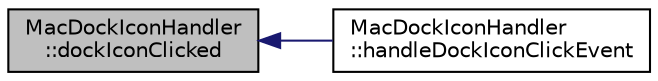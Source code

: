 digraph "MacDockIconHandler::dockIconClicked"
{
  edge [fontname="Helvetica",fontsize="10",labelfontname="Helvetica",labelfontsize="10"];
  node [fontname="Helvetica",fontsize="10",shape=record];
  rankdir="LR";
  Node13 [label="MacDockIconHandler\l::dockIconClicked",height=0.2,width=0.4,color="black", fillcolor="grey75", style="filled", fontcolor="black"];
  Node13 -> Node14 [dir="back",color="midnightblue",fontsize="10",style="solid",fontname="Helvetica"];
  Node14 [label="MacDockIconHandler\l::handleDockIconClickEvent",height=0.2,width=0.4,color="black", fillcolor="white", style="filled",URL="$class_mac_dock_icon_handler.html#a38f422d9dde7df4ccfdda97b08467e0a"];
}
